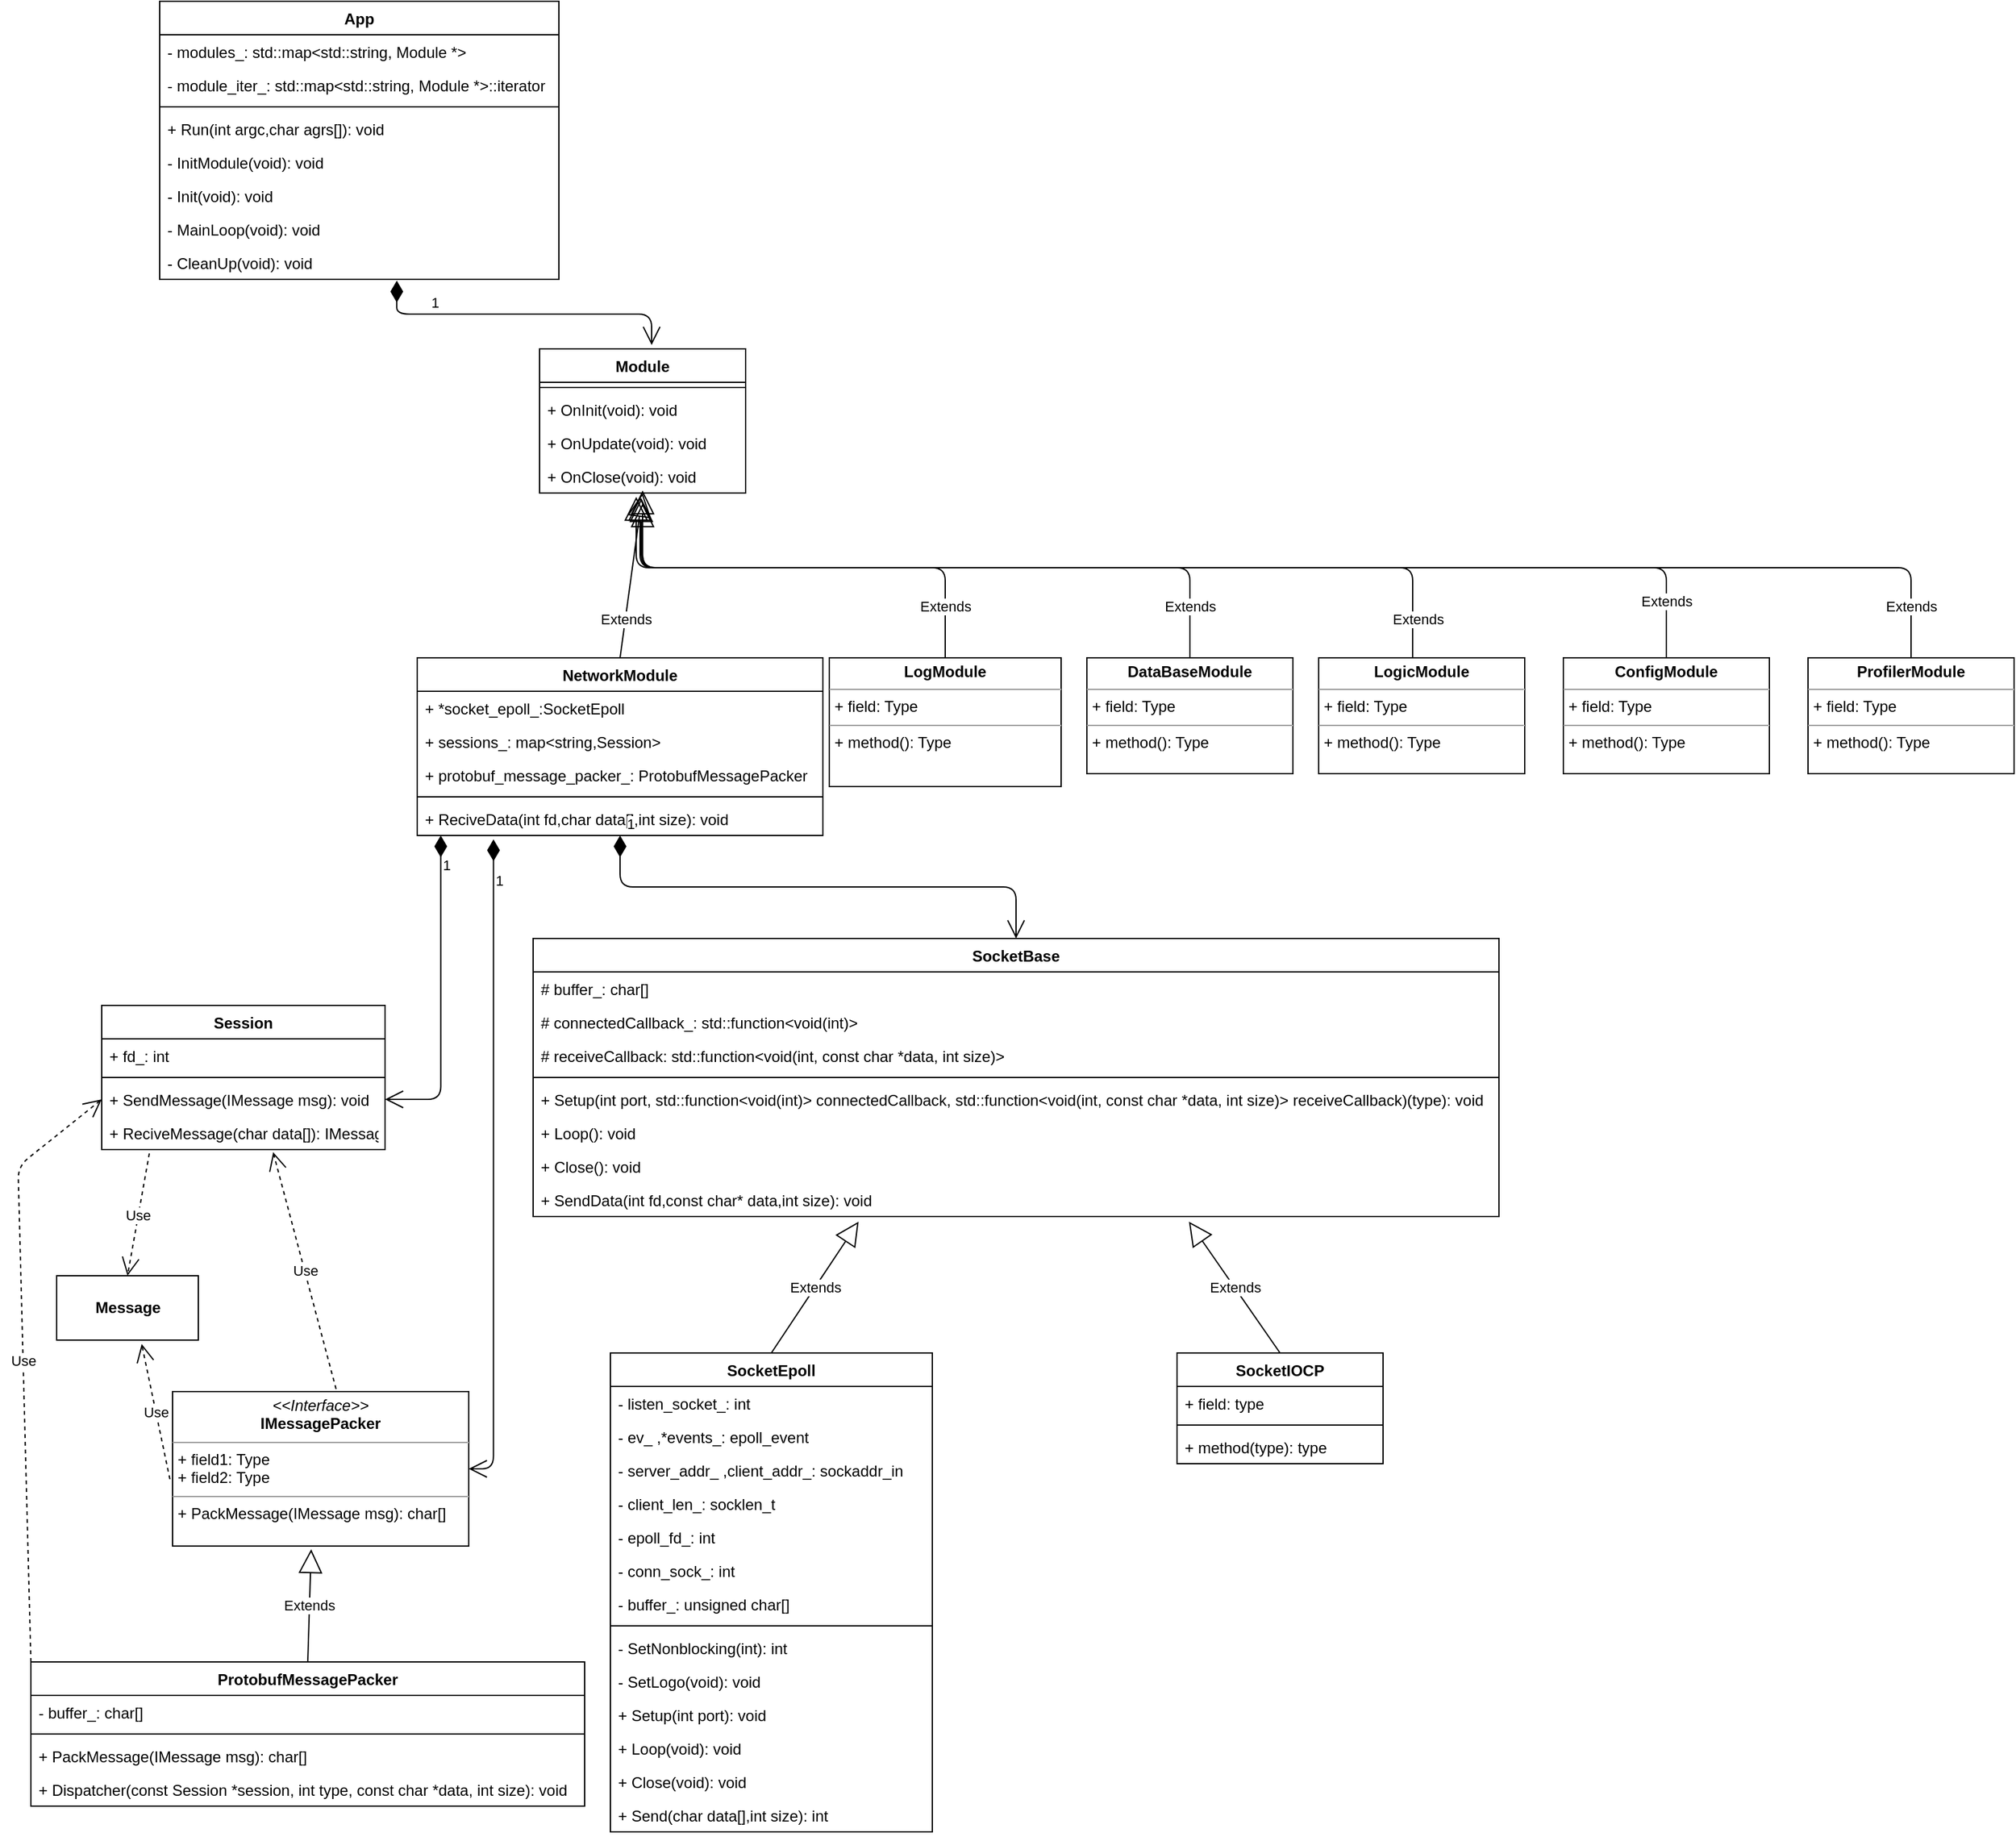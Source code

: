 <mxfile version="12.7.4" type="device" pages="3"><diagram id="f5OcQ_Kw0LlxEb-zgSvm" name="第 1 页"><mxGraphModel dx="1422" dy="750" grid="1" gridSize="10" guides="1" tooltips="1" connect="1" arrows="1" fold="1" page="1" pageScale="1" pageWidth="3300" pageHeight="4681" math="0" shadow="0"><root><mxCell id="0"/><mxCell id="1" parent="0"/><mxCell id="JoqMdwuSO7_JQY4rTQkl-5" value="Module" style="swimlane;fontStyle=1;align=center;verticalAlign=top;childLayout=stackLayout;horizontal=1;startSize=26;horizontalStack=0;resizeParent=1;resizeParentMax=0;resizeLast=0;collapsible=1;marginBottom=0;" parent="1" vertex="1"><mxGeometry x="535" y="290" width="160" height="112" as="geometry"/></mxCell><mxCell id="JoqMdwuSO7_JQY4rTQkl-7" value="" style="line;strokeWidth=1;fillColor=none;align=left;verticalAlign=middle;spacingTop=-1;spacingLeft=3;spacingRight=3;rotatable=0;labelPosition=right;points=[];portConstraint=eastwest;" parent="JoqMdwuSO7_JQY4rTQkl-5" vertex="1"><mxGeometry y="26" width="160" height="8" as="geometry"/></mxCell><mxCell id="JoqMdwuSO7_JQY4rTQkl-8" value="+ OnInit(void): void" style="text;strokeColor=none;fillColor=none;align=left;verticalAlign=top;spacingLeft=4;spacingRight=4;overflow=hidden;rotatable=0;points=[[0,0.5],[1,0.5]];portConstraint=eastwest;" parent="JoqMdwuSO7_JQY4rTQkl-5" vertex="1"><mxGeometry y="34" width="160" height="26" as="geometry"/></mxCell><mxCell id="JoqMdwuSO7_JQY4rTQkl-9" value="+ OnUpdate(void): void" style="text;strokeColor=none;fillColor=none;align=left;verticalAlign=top;spacingLeft=4;spacingRight=4;overflow=hidden;rotatable=0;points=[[0,0.5],[1,0.5]];portConstraint=eastwest;" parent="JoqMdwuSO7_JQY4rTQkl-5" vertex="1"><mxGeometry y="60" width="160" height="26" as="geometry"/></mxCell><mxCell id="JoqMdwuSO7_JQY4rTQkl-10" value="+ OnClose(void): void" style="text;strokeColor=none;fillColor=none;align=left;verticalAlign=top;spacingLeft=4;spacingRight=4;overflow=hidden;rotatable=0;points=[[0,0.5],[1,0.5]];portConstraint=eastwest;" parent="JoqMdwuSO7_JQY4rTQkl-5" vertex="1"><mxGeometry y="86" width="160" height="26" as="geometry"/></mxCell><mxCell id="JoqMdwuSO7_JQY4rTQkl-18" value="NetworkModule" style="swimlane;fontStyle=1;align=center;verticalAlign=top;childLayout=stackLayout;horizontal=1;startSize=26;horizontalStack=0;resizeParent=1;resizeParentMax=0;resizeLast=0;collapsible=1;marginBottom=0;" parent="1" vertex="1"><mxGeometry x="440" y="530" width="315" height="138" as="geometry"><mxRectangle x="320" y="290" width="120" height="26" as="alternateBounds"/></mxGeometry></mxCell><mxCell id="JoqMdwuSO7_JQY4rTQkl-26" value="+ *socket_epoll_:SocketEpoll" style="text;strokeColor=none;fillColor=none;align=left;verticalAlign=top;spacingLeft=4;spacingRight=4;overflow=hidden;rotatable=0;points=[[0,0.5],[1,0.5]];portConstraint=eastwest;" parent="JoqMdwuSO7_JQY4rTQkl-18" vertex="1"><mxGeometry y="26" width="315" height="26" as="geometry"/></mxCell><mxCell id="PnVCmATsg_VEqw70svAo-4" value="+ sessions_: map&lt;string,Session&gt;" style="text;strokeColor=none;fillColor=none;align=left;verticalAlign=top;spacingLeft=4;spacingRight=4;overflow=hidden;rotatable=0;points=[[0,0.5],[1,0.5]];portConstraint=eastwest;" vertex="1" parent="JoqMdwuSO7_JQY4rTQkl-18"><mxGeometry y="52" width="315" height="26" as="geometry"/></mxCell><mxCell id="JoqMdwuSO7_JQY4rTQkl-19" value="+ protobuf_message_packer_: ProtobufMessagePacker" style="text;strokeColor=none;fillColor=none;align=left;verticalAlign=top;spacingLeft=4;spacingRight=4;overflow=hidden;rotatable=0;points=[[0,0.5],[1,0.5]];portConstraint=eastwest;" parent="JoqMdwuSO7_JQY4rTQkl-18" vertex="1"><mxGeometry y="78" width="315" height="26" as="geometry"/></mxCell><mxCell id="JoqMdwuSO7_JQY4rTQkl-20" value="" style="line;strokeWidth=1;fillColor=none;align=left;verticalAlign=middle;spacingTop=-1;spacingLeft=3;spacingRight=3;rotatable=0;labelPosition=right;points=[];portConstraint=eastwest;" parent="JoqMdwuSO7_JQY4rTQkl-18" vertex="1"><mxGeometry y="104" width="315" height="8" as="geometry"/></mxCell><mxCell id="JoqMdwuSO7_JQY4rTQkl-21" value="+ ReciveData(int fd,char data[],int size): void" style="text;strokeColor=none;fillColor=none;align=left;verticalAlign=top;spacingLeft=4;spacingRight=4;overflow=hidden;rotatable=0;points=[[0,0.5],[1,0.5]];portConstraint=eastwest;" parent="JoqMdwuSO7_JQY4rTQkl-18" vertex="1"><mxGeometry y="112" width="315" height="26" as="geometry"/></mxCell><mxCell id="JoqMdwuSO7_JQY4rTQkl-25" value="Extends" style="endArrow=block;endSize=16;endFill=0;html=1;entryX=0.5;entryY=1;entryDx=0;entryDy=0;exitX=0.5;exitY=0;exitDx=0;exitDy=0;" parent="1" source="JoqMdwuSO7_JQY4rTQkl-18" target="JoqMdwuSO7_JQY4rTQkl-5" edge="1"><mxGeometry x="-0.531" width="160" relative="1" as="geometry"><mxPoint x="410" y="470" as="sourcePoint"/><mxPoint x="570" y="470" as="targetPoint"/><mxPoint as="offset"/></mxGeometry></mxCell><mxCell id="JoqMdwuSO7_JQY4rTQkl-27" value="&lt;b&gt;Message&lt;/b&gt;" style="html=1;" parent="1" vertex="1"><mxGeometry x="160" y="1010" width="110" height="50" as="geometry"/></mxCell><mxCell id="JoqMdwuSO7_JQY4rTQkl-29" value="Session" style="swimlane;fontStyle=1;align=center;verticalAlign=top;childLayout=stackLayout;horizontal=1;startSize=26;horizontalStack=0;resizeParent=1;resizeParentMax=0;resizeLast=0;collapsible=1;marginBottom=0;" parent="1" vertex="1"><mxGeometry x="195" y="800" width="220" height="112" as="geometry"/></mxCell><mxCell id="JoqMdwuSO7_JQY4rTQkl-52" value="+ fd_: int" style="text;strokeColor=none;fillColor=none;align=left;verticalAlign=top;spacingLeft=4;spacingRight=4;overflow=hidden;rotatable=0;points=[[0,0.5],[1,0.5]];portConstraint=eastwest;" parent="JoqMdwuSO7_JQY4rTQkl-29" vertex="1"><mxGeometry y="26" width="220" height="26" as="geometry"/></mxCell><mxCell id="JoqMdwuSO7_JQY4rTQkl-31" value="" style="line;strokeWidth=1;fillColor=none;align=left;verticalAlign=middle;spacingTop=-1;spacingLeft=3;spacingRight=3;rotatable=0;labelPosition=right;points=[];portConstraint=eastwest;" parent="JoqMdwuSO7_JQY4rTQkl-29" vertex="1"><mxGeometry y="52" width="220" height="8" as="geometry"/></mxCell><mxCell id="JoqMdwuSO7_JQY4rTQkl-46" value="+ SendMessage(IMessage msg): void" style="text;strokeColor=none;fillColor=none;align=left;verticalAlign=top;spacingLeft=4;spacingRight=4;overflow=hidden;rotatable=0;points=[[0,0.5],[1,0.5]];portConstraint=eastwest;" parent="JoqMdwuSO7_JQY4rTQkl-29" vertex="1"><mxGeometry y="60" width="220" height="26" as="geometry"/></mxCell><mxCell id="JoqMdwuSO7_JQY4rTQkl-47" value="+ ReciveMessage(char data[]): IMessage" style="text;strokeColor=none;fillColor=none;align=left;verticalAlign=top;spacingLeft=4;spacingRight=4;overflow=hidden;rotatable=0;points=[[0,0.5],[1,0.5]];portConstraint=eastwest;" parent="JoqMdwuSO7_JQY4rTQkl-29" vertex="1"><mxGeometry y="86" width="220" height="26" as="geometry"/></mxCell><mxCell id="JoqMdwuSO7_JQY4rTQkl-36" value="App" style="swimlane;fontStyle=1;align=center;verticalAlign=top;childLayout=stackLayout;horizontal=1;startSize=26;horizontalStack=0;resizeParent=1;resizeParentMax=0;resizeLast=0;collapsible=1;marginBottom=0;" parent="1" vertex="1"><mxGeometry x="240" y="20" width="310" height="216" as="geometry"/></mxCell><mxCell id="JoqMdwuSO7_JQY4rTQkl-37" value="- modules_: std::map&lt;std::string, Module *&gt;" style="text;strokeColor=none;fillColor=none;align=left;verticalAlign=top;spacingLeft=4;spacingRight=4;overflow=hidden;rotatable=0;points=[[0,0.5],[1,0.5]];portConstraint=eastwest;" parent="JoqMdwuSO7_JQY4rTQkl-36" vertex="1"><mxGeometry y="26" width="310" height="26" as="geometry"/></mxCell><mxCell id="JoqMdwuSO7_JQY4rTQkl-40" value="- module_iter_: std::map&lt;std::string, Module *&gt;::iterator" style="text;strokeColor=none;fillColor=none;align=left;verticalAlign=top;spacingLeft=4;spacingRight=4;overflow=hidden;rotatable=0;points=[[0,0.5],[1,0.5]];portConstraint=eastwest;" parent="JoqMdwuSO7_JQY4rTQkl-36" vertex="1"><mxGeometry y="52" width="310" height="26" as="geometry"/></mxCell><mxCell id="JoqMdwuSO7_JQY4rTQkl-38" value="" style="line;strokeWidth=1;fillColor=none;align=left;verticalAlign=middle;spacingTop=-1;spacingLeft=3;spacingRight=3;rotatable=0;labelPosition=right;points=[];portConstraint=eastwest;" parent="JoqMdwuSO7_JQY4rTQkl-36" vertex="1"><mxGeometry y="78" width="310" height="8" as="geometry"/></mxCell><mxCell id="JoqMdwuSO7_JQY4rTQkl-39" value="+ Run(int argc,char agrs[]): void" style="text;strokeColor=none;fillColor=none;align=left;verticalAlign=top;spacingLeft=4;spacingRight=4;overflow=hidden;rotatable=0;points=[[0,0.5],[1,0.5]];portConstraint=eastwest;" parent="JoqMdwuSO7_JQY4rTQkl-36" vertex="1"><mxGeometry y="86" width="310" height="26" as="geometry"/></mxCell><mxCell id="JoqMdwuSO7_JQY4rTQkl-41" value="- InitModule(void): void" style="text;strokeColor=none;fillColor=none;align=left;verticalAlign=top;spacingLeft=4;spacingRight=4;overflow=hidden;rotatable=0;points=[[0,0.5],[1,0.5]];portConstraint=eastwest;" parent="JoqMdwuSO7_JQY4rTQkl-36" vertex="1"><mxGeometry y="112" width="310" height="26" as="geometry"/></mxCell><mxCell id="JoqMdwuSO7_JQY4rTQkl-42" value="- Init(void): void" style="text;strokeColor=none;fillColor=none;align=left;verticalAlign=top;spacingLeft=4;spacingRight=4;overflow=hidden;rotatable=0;points=[[0,0.5],[1,0.5]];portConstraint=eastwest;" parent="JoqMdwuSO7_JQY4rTQkl-36" vertex="1"><mxGeometry y="138" width="310" height="26" as="geometry"/></mxCell><mxCell id="JoqMdwuSO7_JQY4rTQkl-43" value="- MainLoop(void): void" style="text;strokeColor=none;fillColor=none;align=left;verticalAlign=top;spacingLeft=4;spacingRight=4;overflow=hidden;rotatable=0;points=[[0,0.5],[1,0.5]];portConstraint=eastwest;" parent="JoqMdwuSO7_JQY4rTQkl-36" vertex="1"><mxGeometry y="164" width="310" height="26" as="geometry"/></mxCell><mxCell id="JoqMdwuSO7_JQY4rTQkl-44" value="- CleanUp(void): void" style="text;strokeColor=none;fillColor=none;align=left;verticalAlign=top;spacingLeft=4;spacingRight=4;overflow=hidden;rotatable=0;points=[[0,0.5],[1,0.5]];portConstraint=eastwest;" parent="JoqMdwuSO7_JQY4rTQkl-36" vertex="1"><mxGeometry y="190" width="310" height="26" as="geometry"/></mxCell><mxCell id="JoqMdwuSO7_JQY4rTQkl-51" value="1" style="endArrow=open;html=1;endSize=12;startArrow=diamondThin;startSize=14;startFill=1;edgeStyle=orthogonalEdgeStyle;align=left;verticalAlign=bottom;exitX=0.058;exitY=1;exitDx=0;exitDy=0;entryX=1;entryY=0.5;entryDx=0;entryDy=0;exitPerimeter=0;" parent="1" source="JoqMdwuSO7_JQY4rTQkl-21" edge="1"><mxGeometry x="-0.74" relative="1" as="geometry"><mxPoint x="510" y="583" as="sourcePoint"/><mxPoint x="415" y="873" as="targetPoint"/><mxPoint as="offset"/><Array as="points"><mxPoint x="458" y="873"/></Array></mxGeometry></mxCell><mxCell id="JoqMdwuSO7_JQY4rTQkl-63" value="SocketEpoll" style="swimlane;fontStyle=1;align=center;verticalAlign=top;childLayout=stackLayout;horizontal=1;startSize=26;horizontalStack=0;resizeParent=1;resizeParentMax=0;resizeLast=0;collapsible=1;marginBottom=0;" parent="1" vertex="1"><mxGeometry x="590" y="1070" width="250" height="372" as="geometry"/></mxCell><mxCell id="JoqMdwuSO7_JQY4rTQkl-64" value="- listen_socket_: int" style="text;strokeColor=none;fillColor=none;align=left;verticalAlign=top;spacingLeft=4;spacingRight=4;overflow=hidden;rotatable=0;points=[[0,0.5],[1,0.5]];portConstraint=eastwest;" parent="JoqMdwuSO7_JQY4rTQkl-63" vertex="1"><mxGeometry y="26" width="250" height="26" as="geometry"/></mxCell><mxCell id="JoqMdwuSO7_JQY4rTQkl-74" value="- ev_ ,*events_: epoll_event" style="text;strokeColor=none;fillColor=none;align=left;verticalAlign=top;spacingLeft=4;spacingRight=4;overflow=hidden;rotatable=0;points=[[0,0.5],[1,0.5]];portConstraint=eastwest;" parent="JoqMdwuSO7_JQY4rTQkl-63" vertex="1"><mxGeometry y="52" width="250" height="26" as="geometry"/></mxCell><mxCell id="JoqMdwuSO7_JQY4rTQkl-75" value="- server_addr_ ,client_addr_: sockaddr_in" style="text;strokeColor=none;fillColor=none;align=left;verticalAlign=top;spacingLeft=4;spacingRight=4;overflow=hidden;rotatable=0;points=[[0,0.5],[1,0.5]];portConstraint=eastwest;" parent="JoqMdwuSO7_JQY4rTQkl-63" vertex="1"><mxGeometry y="78" width="250" height="26" as="geometry"/></mxCell><mxCell id="JoqMdwuSO7_JQY4rTQkl-77" value="- client_len_: socklen_t" style="text;strokeColor=none;fillColor=none;align=left;verticalAlign=top;spacingLeft=4;spacingRight=4;overflow=hidden;rotatable=0;points=[[0,0.5],[1,0.5]];portConstraint=eastwest;" parent="JoqMdwuSO7_JQY4rTQkl-63" vertex="1"><mxGeometry y="104" width="250" height="26" as="geometry"/></mxCell><mxCell id="JoqMdwuSO7_JQY4rTQkl-78" value="- epoll_fd_: int" style="text;strokeColor=none;fillColor=none;align=left;verticalAlign=top;spacingLeft=4;spacingRight=4;overflow=hidden;rotatable=0;points=[[0,0.5],[1,0.5]];portConstraint=eastwest;" parent="JoqMdwuSO7_JQY4rTQkl-63" vertex="1"><mxGeometry y="130" width="250" height="26" as="geometry"/></mxCell><mxCell id="JoqMdwuSO7_JQY4rTQkl-79" value="- conn_sock_: int" style="text;strokeColor=none;fillColor=none;align=left;verticalAlign=top;spacingLeft=4;spacingRight=4;overflow=hidden;rotatable=0;points=[[0,0.5],[1,0.5]];portConstraint=eastwest;" parent="JoqMdwuSO7_JQY4rTQkl-63" vertex="1"><mxGeometry y="156" width="250" height="26" as="geometry"/></mxCell><mxCell id="JoqMdwuSO7_JQY4rTQkl-80" value="- buffer_: unsigned char[]" style="text;strokeColor=none;fillColor=none;align=left;verticalAlign=top;spacingLeft=4;spacingRight=4;overflow=hidden;rotatable=0;points=[[0,0.5],[1,0.5]];portConstraint=eastwest;" parent="JoqMdwuSO7_JQY4rTQkl-63" vertex="1"><mxGeometry y="182" width="250" height="26" as="geometry"/></mxCell><mxCell id="JoqMdwuSO7_JQY4rTQkl-65" value="" style="line;strokeWidth=1;fillColor=none;align=left;verticalAlign=middle;spacingTop=-1;spacingLeft=3;spacingRight=3;rotatable=0;labelPosition=right;points=[];portConstraint=eastwest;" parent="JoqMdwuSO7_JQY4rTQkl-63" vertex="1"><mxGeometry y="208" width="250" height="8" as="geometry"/></mxCell><mxCell id="JoqMdwuSO7_JQY4rTQkl-83" value="- SetNonblocking(int): int" style="text;strokeColor=none;fillColor=none;align=left;verticalAlign=top;spacingLeft=4;spacingRight=4;overflow=hidden;rotatable=0;points=[[0,0.5],[1,0.5]];portConstraint=eastwest;" parent="JoqMdwuSO7_JQY4rTQkl-63" vertex="1"><mxGeometry y="216" width="250" height="26" as="geometry"/></mxCell><mxCell id="JoqMdwuSO7_JQY4rTQkl-84" value="- SetLogo(void): void" style="text;strokeColor=none;fillColor=none;align=left;verticalAlign=top;spacingLeft=4;spacingRight=4;overflow=hidden;rotatable=0;points=[[0,0.5],[1,0.5]];portConstraint=eastwest;" parent="JoqMdwuSO7_JQY4rTQkl-63" vertex="1"><mxGeometry y="242" width="250" height="26" as="geometry"/></mxCell><mxCell id="JoqMdwuSO7_JQY4rTQkl-66" value="+ Setup(int port): void" style="text;strokeColor=none;fillColor=none;align=left;verticalAlign=top;spacingLeft=4;spacingRight=4;overflow=hidden;rotatable=0;points=[[0,0.5],[1,0.5]];portConstraint=eastwest;" parent="JoqMdwuSO7_JQY4rTQkl-63" vertex="1"><mxGeometry y="268" width="250" height="26" as="geometry"/></mxCell><mxCell id="JoqMdwuSO7_JQY4rTQkl-81" value="+ Loop(void): void" style="text;strokeColor=none;fillColor=none;align=left;verticalAlign=top;spacingLeft=4;spacingRight=4;overflow=hidden;rotatable=0;points=[[0,0.5],[1,0.5]];portConstraint=eastwest;" parent="JoqMdwuSO7_JQY4rTQkl-63" vertex="1"><mxGeometry y="294" width="250" height="26" as="geometry"/></mxCell><mxCell id="JoqMdwuSO7_JQY4rTQkl-82" value="+ Close(void): void" style="text;strokeColor=none;fillColor=none;align=left;verticalAlign=top;spacingLeft=4;spacingRight=4;overflow=hidden;rotatable=0;points=[[0,0.5],[1,0.5]];portConstraint=eastwest;" parent="JoqMdwuSO7_JQY4rTQkl-63" vertex="1"><mxGeometry y="320" width="250" height="26" as="geometry"/></mxCell><mxCell id="JoqMdwuSO7_JQY4rTQkl-86" value="+ Send(char data[],int size): int" style="text;strokeColor=none;fillColor=none;align=left;verticalAlign=top;spacingLeft=4;spacingRight=4;overflow=hidden;rotatable=0;points=[[0,0.5],[1,0.5]];portConstraint=eastwest;" parent="JoqMdwuSO7_JQY4rTQkl-63" vertex="1"><mxGeometry y="346" width="250" height="26" as="geometry"/></mxCell><mxCell id="JoqMdwuSO7_JQY4rTQkl-68" value="1" style="endArrow=open;html=1;endSize=12;startArrow=diamondThin;startSize=14;startFill=1;edgeStyle=orthogonalEdgeStyle;align=left;verticalAlign=bottom;exitX=0.5;exitY=1;exitDx=0;exitDy=0;" parent="1" source="JoqMdwuSO7_JQY4rTQkl-18" target="LRkwsKB6_uA96NoXyIlt-5" edge="1"><mxGeometry x="-1" y="3" relative="1" as="geometry"><mxPoint x="770" y="590" as="sourcePoint"/><mxPoint x="735" y="750" as="targetPoint"/></mxGeometry></mxCell><mxCell id="JoqMdwuSO7_JQY4rTQkl-69" value="SocketIOCP" style="swimlane;fontStyle=1;align=center;verticalAlign=top;childLayout=stackLayout;horizontal=1;startSize=26;horizontalStack=0;resizeParent=1;resizeParentMax=0;resizeLast=0;collapsible=1;marginBottom=0;" parent="1" vertex="1"><mxGeometry x="1030" y="1070" width="160" height="86" as="geometry"/></mxCell><mxCell id="JoqMdwuSO7_JQY4rTQkl-70" value="+ field: type" style="text;strokeColor=none;fillColor=none;align=left;verticalAlign=top;spacingLeft=4;spacingRight=4;overflow=hidden;rotatable=0;points=[[0,0.5],[1,0.5]];portConstraint=eastwest;" parent="JoqMdwuSO7_JQY4rTQkl-69" vertex="1"><mxGeometry y="26" width="160" height="26" as="geometry"/></mxCell><mxCell id="JoqMdwuSO7_JQY4rTQkl-71" value="" style="line;strokeWidth=1;fillColor=none;align=left;verticalAlign=middle;spacingTop=-1;spacingLeft=3;spacingRight=3;rotatable=0;labelPosition=right;points=[];portConstraint=eastwest;" parent="JoqMdwuSO7_JQY4rTQkl-69" vertex="1"><mxGeometry y="52" width="160" height="8" as="geometry"/></mxCell><mxCell id="JoqMdwuSO7_JQY4rTQkl-72" value="+ method(type): type" style="text;strokeColor=none;fillColor=none;align=left;verticalAlign=top;spacingLeft=4;spacingRight=4;overflow=hidden;rotatable=0;points=[[0,0.5],[1,0.5]];portConstraint=eastwest;" parent="JoqMdwuSO7_JQY4rTQkl-69" vertex="1"><mxGeometry y="60" width="160" height="26" as="geometry"/></mxCell><mxCell id="JoqMdwuSO7_JQY4rTQkl-85" value="1" style="endArrow=open;html=1;endSize=12;startArrow=diamondThin;startSize=14;startFill=1;edgeStyle=orthogonalEdgeStyle;align=left;verticalAlign=bottom;entryX=0.544;entryY=-0.027;entryDx=0;entryDy=0;entryPerimeter=0;exitX=0.594;exitY=1.038;exitDx=0;exitDy=0;exitPerimeter=0;" parent="1" source="JoqMdwuSO7_JQY4rTQkl-44" target="JoqMdwuSO7_JQY4rTQkl-5" edge="1"><mxGeometry x="-0.636" y="6" relative="1" as="geometry"><mxPoint x="490" y="260" as="sourcePoint"/><mxPoint x="650" y="260" as="targetPoint"/><mxPoint x="6" y="6" as="offset"/></mxGeometry></mxCell><mxCell id="JoqMdwuSO7_JQY4rTQkl-88" value="Use" style="endArrow=open;endSize=12;dashed=1;html=1;entryX=0.5;entryY=0;entryDx=0;entryDy=0;exitX=0.168;exitY=1.115;exitDx=0;exitDy=0;exitPerimeter=0;" parent="1" source="JoqMdwuSO7_JQY4rTQkl-47" target="JoqMdwuSO7_JQY4rTQkl-27" edge="1"><mxGeometry width="160" relative="1" as="geometry"><mxPoint x="220" y="740" as="sourcePoint"/><mxPoint x="60" y="740" as="targetPoint"/></mxGeometry></mxCell><mxCell id="JoqMdwuSO7_JQY4rTQkl-90" value="ProtobufMessagePacker&#xA;" style="swimlane;fontStyle=1;align=center;verticalAlign=top;childLayout=stackLayout;horizontal=1;startSize=26;horizontalStack=0;resizeParent=1;resizeParentMax=0;resizeLast=0;collapsible=1;marginBottom=0;" parent="1" vertex="1"><mxGeometry x="140" y="1310" width="430" height="112" as="geometry"/></mxCell><mxCell id="JoqMdwuSO7_JQY4rTQkl-91" value="- buffer_: char[]" style="text;strokeColor=none;fillColor=none;align=left;verticalAlign=top;spacingLeft=4;spacingRight=4;overflow=hidden;rotatable=0;points=[[0,0.5],[1,0.5]];portConstraint=eastwest;" parent="JoqMdwuSO7_JQY4rTQkl-90" vertex="1"><mxGeometry y="26" width="430" height="26" as="geometry"/></mxCell><mxCell id="JoqMdwuSO7_JQY4rTQkl-92" value="" style="line;strokeWidth=1;fillColor=none;align=left;verticalAlign=middle;spacingTop=-1;spacingLeft=3;spacingRight=3;rotatable=0;labelPosition=right;points=[];portConstraint=eastwest;" parent="JoqMdwuSO7_JQY4rTQkl-90" vertex="1"><mxGeometry y="52" width="430" height="8" as="geometry"/></mxCell><mxCell id="JoqMdwuSO7_JQY4rTQkl-93" value="+ PackMessage(IMessage msg): char[]" style="text;strokeColor=none;fillColor=none;align=left;verticalAlign=top;spacingLeft=4;spacingRight=4;overflow=hidden;rotatable=0;points=[[0,0.5],[1,0.5]];portConstraint=eastwest;" parent="JoqMdwuSO7_JQY4rTQkl-90" vertex="1"><mxGeometry y="60" width="430" height="26" as="geometry"/></mxCell><mxCell id="PnVCmATsg_VEqw70svAo-1" value="+ Dispatcher(const Session *session, int type, const char *data, int size): void&#xA;" style="text;strokeColor=none;fillColor=none;align=left;verticalAlign=top;spacingLeft=4;spacingRight=4;overflow=hidden;rotatable=0;points=[[0,0.5],[1,0.5]];portConstraint=eastwest;" vertex="1" parent="JoqMdwuSO7_JQY4rTQkl-90"><mxGeometry y="86" width="430" height="26" as="geometry"/></mxCell><mxCell id="JoqMdwuSO7_JQY4rTQkl-94" value="Extends" style="endArrow=block;endSize=16;endFill=0;html=1;exitX=0.5;exitY=0;exitDx=0;exitDy=0;entryX=0.468;entryY=1.021;entryDx=0;entryDy=0;entryPerimeter=0;" parent="1" source="JoqMdwuSO7_JQY4rTQkl-90" target="JoqMdwuSO7_JQY4rTQkl-95" edge="1"><mxGeometry width="160" relative="1" as="geometry"><mxPoint x="160" y="900" as="sourcePoint"/><mxPoint x="320" y="940" as="targetPoint"/></mxGeometry></mxCell><mxCell id="JoqMdwuSO7_JQY4rTQkl-95" value="&lt;p style=&quot;margin: 0px ; margin-top: 4px ; text-align: center&quot;&gt;&lt;i&gt;&amp;lt;&amp;lt;Interface&amp;gt;&amp;gt;&lt;/i&gt;&lt;br&gt;&lt;b&gt;IMessagePacker&lt;/b&gt;&lt;/p&gt;&lt;hr size=&quot;1&quot;&gt;&lt;p style=&quot;margin: 0px ; margin-left: 4px&quot;&gt;+ field1: Type&lt;br&gt;+ field2: Type&lt;/p&gt;&lt;hr size=&quot;1&quot;&gt;&lt;p style=&quot;margin: 0px ; margin-left: 4px&quot;&gt;+ PackMessage(IMessage msg): char[]&lt;br&gt;&lt;/p&gt;" style="verticalAlign=top;align=left;overflow=fill;fontSize=12;fontFamily=Helvetica;html=1;" parent="1" vertex="1"><mxGeometry x="250" y="1100" width="230" height="120" as="geometry"/></mxCell><mxCell id="JoqMdwuSO7_JQY4rTQkl-99" value="Use" style="endArrow=open;endSize=12;dashed=1;html=1;entryX=0.6;entryY=1.06;entryDx=0;entryDy=0;entryPerimeter=0;exitX=-0.009;exitY=0.567;exitDx=0;exitDy=0;exitPerimeter=0;" parent="1" source="JoqMdwuSO7_JQY4rTQkl-95" target="JoqMdwuSO7_JQY4rTQkl-27" edge="1"><mxGeometry width="160" relative="1" as="geometry"><mxPoint x="190" y="1180" as="sourcePoint"/><mxPoint x="30" y="1180" as="targetPoint"/></mxGeometry></mxCell><mxCell id="JoqMdwuSO7_JQY4rTQkl-101" value="Extends" style="endArrow=block;endSize=16;endFill=0;html=1;exitX=0.5;exitY=0;exitDx=0;exitDy=0;entryX=0.337;entryY=1.154;entryDx=0;entryDy=0;entryPerimeter=0;" parent="1" source="JoqMdwuSO7_JQY4rTQkl-63" target="LRkwsKB6_uA96NoXyIlt-13" edge="1"><mxGeometry width="160" relative="1" as="geometry"><mxPoint x="850" y="840" as="sourcePoint"/><mxPoint x="670" y="960" as="targetPoint"/></mxGeometry></mxCell><mxCell id="JoqMdwuSO7_JQY4rTQkl-103" value="Extends" style="endArrow=block;endSize=16;endFill=0;html=1;exitX=0.5;exitY=0;exitDx=0;exitDy=0;entryX=0.679;entryY=1.154;entryDx=0;entryDy=0;entryPerimeter=0;" parent="1" source="JoqMdwuSO7_JQY4rTQkl-69" target="LRkwsKB6_uA96NoXyIlt-13" edge="1"><mxGeometry width="160" relative="1" as="geometry"><mxPoint x="850" y="870" as="sourcePoint"/><mxPoint x="880" y="1050" as="targetPoint"/></mxGeometry></mxCell><mxCell id="WSTVF1BORYEbQ1S-z6vQ-1" value="&lt;p style=&quot;margin: 0px ; margin-top: 4px ; text-align: center&quot;&gt;&lt;b&gt;LogModule&lt;/b&gt;&lt;br&gt;&lt;/p&gt;&lt;hr size=&quot;1&quot;&gt;&lt;p style=&quot;margin: 0px ; margin-left: 4px&quot;&gt;+ field: Type&lt;/p&gt;&lt;hr size=&quot;1&quot;&gt;&lt;p style=&quot;margin: 0px ; margin-left: 4px&quot;&gt;+ method(): Type&lt;/p&gt;" style="verticalAlign=top;align=left;overflow=fill;fontSize=12;fontFamily=Helvetica;html=1;" parent="1" vertex="1"><mxGeometry x="760" y="530" width="180" height="100" as="geometry"/></mxCell><mxCell id="WSTVF1BORYEbQ1S-z6vQ-4" value="Extends" style="endArrow=block;endSize=16;endFill=0;html=1;exitX=0.5;exitY=0;exitDx=0;exitDy=0;entryX=0.494;entryY=1.154;entryDx=0;entryDy=0;entryPerimeter=0;" parent="1" source="WSTVF1BORYEbQ1S-z6vQ-1" target="JoqMdwuSO7_JQY4rTQkl-10" edge="1"><mxGeometry x="-0.778" width="160" relative="1" as="geometry"><mxPoint x="840" y="470" as="sourcePoint"/><mxPoint x="620" y="410" as="targetPoint"/><Array as="points"><mxPoint x="850" y="460"/><mxPoint x="614" y="460"/></Array><mxPoint as="offset"/></mxGeometry></mxCell><mxCell id="WSTVF1BORYEbQ1S-z6vQ-5" value="&lt;p style=&quot;margin: 0px ; margin-top: 4px ; text-align: center&quot;&gt;&lt;b&gt;DataBaseModule&lt;/b&gt;&lt;/p&gt;&lt;hr size=&quot;1&quot;&gt;&lt;p style=&quot;margin: 0px ; margin-left: 4px&quot;&gt;+ field: Type&lt;/p&gt;&lt;hr size=&quot;1&quot;&gt;&lt;p style=&quot;margin: 0px ; margin-left: 4px&quot;&gt;+ method(): Type&lt;/p&gt;" style="verticalAlign=top;align=left;overflow=fill;fontSize=12;fontFamily=Helvetica;html=1;" parent="1" vertex="1"><mxGeometry x="960" y="530" width="160" height="90" as="geometry"/></mxCell><mxCell id="WSTVF1BORYEbQ1S-z6vQ-6" value="Extends" style="endArrow=block;endSize=16;endFill=0;html=1;exitX=0.5;exitY=0;exitDx=0;exitDy=0;" parent="1" source="WSTVF1BORYEbQ1S-z6vQ-5" edge="1"><mxGeometry x="-0.853" width="160" relative="1" as="geometry"><mxPoint x="970" y="450" as="sourcePoint"/><mxPoint x="615" y="410" as="targetPoint"/><Array as="points"><mxPoint x="1040" y="460"/><mxPoint x="615" y="460"/></Array><mxPoint as="offset"/></mxGeometry></mxCell><mxCell id="WSTVF1BORYEbQ1S-z6vQ-7" value="&lt;p style=&quot;margin: 0px ; margin-top: 4px ; text-align: center&quot;&gt;&lt;b&gt;LogicModule&lt;/b&gt;&lt;/p&gt;&lt;hr size=&quot;1&quot;&gt;&lt;p style=&quot;margin: 0px ; margin-left: 4px&quot;&gt;+ field: Type&lt;/p&gt;&lt;hr size=&quot;1&quot;&gt;&lt;p style=&quot;margin: 0px ; margin-left: 4px&quot;&gt;+ method(): Type&lt;/p&gt;" style="verticalAlign=top;align=left;overflow=fill;fontSize=12;fontFamily=Helvetica;html=1;" parent="1" vertex="1"><mxGeometry x="1140" y="530" width="160" height="90" as="geometry"/></mxCell><mxCell id="WSTVF1BORYEbQ1S-z6vQ-9" value="Extends" style="endArrow=block;endSize=16;endFill=0;html=1;exitX=0.456;exitY=0;exitDx=0;exitDy=0;exitPerimeter=0;entryX=0.469;entryY=1.115;entryDx=0;entryDy=0;entryPerimeter=0;" parent="1" source="WSTVF1BORYEbQ1S-z6vQ-7" target="JoqMdwuSO7_JQY4rTQkl-10" edge="1"><mxGeometry x="-0.917" y="-4" width="160" relative="1" as="geometry"><mxPoint x="1090" y="430" as="sourcePoint"/><mxPoint x="710" y="363" as="targetPoint"/><Array as="points"><mxPoint x="1213" y="460"/><mxPoint x="610" y="460"/></Array><mxPoint as="offset"/></mxGeometry></mxCell><mxCell id="WSTVF1BORYEbQ1S-z6vQ-10" value="&lt;p style=&quot;margin: 0px ; margin-top: 4px ; text-align: center&quot;&gt;&lt;b&gt;ConfigModule&lt;/b&gt;&lt;/p&gt;&lt;hr size=&quot;1&quot;&gt;&lt;p style=&quot;margin: 0px ; margin-left: 4px&quot;&gt;+ field: Type&lt;/p&gt;&lt;hr size=&quot;1&quot;&gt;&lt;p style=&quot;margin: 0px ; margin-left: 4px&quot;&gt;+ method(): Type&lt;/p&gt;" style="verticalAlign=top;align=left;overflow=fill;fontSize=12;fontFamily=Helvetica;html=1;" parent="1" vertex="1"><mxGeometry x="1330" y="530" width="160" height="90" as="geometry"/></mxCell><mxCell id="WSTVF1BORYEbQ1S-z6vQ-11" value="Extends" style="endArrow=block;endSize=16;endFill=0;html=1;exitX=0.5;exitY=0;exitDx=0;exitDy=0;entryX=0.488;entryY=1.115;entryDx=0;entryDy=0;entryPerimeter=0;" parent="1" source="WSTVF1BORYEbQ1S-z6vQ-10" target="JoqMdwuSO7_JQY4rTQkl-10" edge="1"><mxGeometry x="-0.903" width="160" relative="1" as="geometry"><mxPoint x="1300" y="760" as="sourcePoint"/><mxPoint x="1460" y="760" as="targetPoint"/><Array as="points"><mxPoint x="1410" y="460"/><mxPoint x="613" y="460"/></Array><mxPoint as="offset"/></mxGeometry></mxCell><mxCell id="WSTVF1BORYEbQ1S-z6vQ-12" value="&lt;p style=&quot;margin: 0px ; margin-top: 4px ; text-align: center&quot;&gt;&lt;b&gt;ProfilerModule&lt;/b&gt;&lt;/p&gt;&lt;hr size=&quot;1&quot;&gt;&lt;p style=&quot;margin: 0px ; margin-left: 4px&quot;&gt;+ field: Type&lt;/p&gt;&lt;hr size=&quot;1&quot;&gt;&lt;p style=&quot;margin: 0px ; margin-left: 4px&quot;&gt;+ method(): Type&lt;/p&gt;" style="verticalAlign=top;align=left;overflow=fill;fontSize=12;fontFamily=Helvetica;html=1;" parent="1" vertex="1"><mxGeometry x="1520" y="530" width="160" height="90" as="geometry"/></mxCell><mxCell id="WSTVF1BORYEbQ1S-z6vQ-13" value="Extends" style="endArrow=block;endSize=16;endFill=0;html=1;exitX=0.5;exitY=0;exitDx=0;exitDy=0;" parent="1" source="WSTVF1BORYEbQ1S-z6vQ-12" edge="1"><mxGeometry x="-0.928" width="160" relative="1" as="geometry"><mxPoint x="1580" y="470" as="sourcePoint"/><mxPoint x="615" y="400" as="targetPoint"/><Array as="points"><mxPoint x="1600" y="460"/><mxPoint x="615" y="460"/></Array><mxPoint as="offset"/></mxGeometry></mxCell><mxCell id="LRkwsKB6_uA96NoXyIlt-5" value="SocketBase" style="swimlane;fontStyle=1;align=center;verticalAlign=top;childLayout=stackLayout;horizontal=1;startSize=26;horizontalStack=0;resizeParent=1;resizeParentMax=0;resizeLast=0;collapsible=1;marginBottom=0;" parent="1" vertex="1"><mxGeometry x="530" y="748" width="750" height="216" as="geometry"/></mxCell><mxCell id="LRkwsKB6_uA96NoXyIlt-6" value="# buffer_: char[]" style="text;strokeColor=none;fillColor=none;align=left;verticalAlign=top;spacingLeft=4;spacingRight=4;overflow=hidden;rotatable=0;points=[[0,0.5],[1,0.5]];portConstraint=eastwest;" parent="LRkwsKB6_uA96NoXyIlt-5" vertex="1"><mxGeometry y="26" width="750" height="26" as="geometry"/></mxCell><mxCell id="LRkwsKB6_uA96NoXyIlt-9" value="# connectedCallback_: std::function&lt;void(int)&gt;" style="text;strokeColor=none;fillColor=none;align=left;verticalAlign=top;spacingLeft=4;spacingRight=4;overflow=hidden;rotatable=0;points=[[0,0.5],[1,0.5]];portConstraint=eastwest;" parent="LRkwsKB6_uA96NoXyIlt-5" vertex="1"><mxGeometry y="52" width="750" height="26" as="geometry"/></mxCell><mxCell id="LRkwsKB6_uA96NoXyIlt-10" value="# receiveCallback: std::function&lt;void(int, const char *data, int size)&gt;" style="text;strokeColor=none;fillColor=none;align=left;verticalAlign=top;spacingLeft=4;spacingRight=4;overflow=hidden;rotatable=0;points=[[0,0.5],[1,0.5]];portConstraint=eastwest;" parent="LRkwsKB6_uA96NoXyIlt-5" vertex="1"><mxGeometry y="78" width="750" height="26" as="geometry"/></mxCell><mxCell id="LRkwsKB6_uA96NoXyIlt-7" value="" style="line;strokeWidth=1;fillColor=none;align=left;verticalAlign=middle;spacingTop=-1;spacingLeft=3;spacingRight=3;rotatable=0;labelPosition=right;points=[];portConstraint=eastwest;" parent="LRkwsKB6_uA96NoXyIlt-5" vertex="1"><mxGeometry y="104" width="750" height="8" as="geometry"/></mxCell><mxCell id="LRkwsKB6_uA96NoXyIlt-8" value="+ Setup(int port, std::function&lt;void(int)&gt; connectedCallback, std::function&lt;void(int, const char *data, int size)&gt; receiveCallback)(type): void" style="text;strokeColor=none;fillColor=none;align=left;verticalAlign=top;spacingLeft=4;spacingRight=4;overflow=hidden;rotatable=0;points=[[0,0.5],[1,0.5]];portConstraint=eastwest;" parent="LRkwsKB6_uA96NoXyIlt-5" vertex="1"><mxGeometry y="112" width="750" height="26" as="geometry"/></mxCell><mxCell id="LRkwsKB6_uA96NoXyIlt-11" value="+ Loop(): void" style="text;strokeColor=none;fillColor=none;align=left;verticalAlign=top;spacingLeft=4;spacingRight=4;overflow=hidden;rotatable=0;points=[[0,0.5],[1,0.5]];portConstraint=eastwest;" parent="LRkwsKB6_uA96NoXyIlt-5" vertex="1"><mxGeometry y="138" width="750" height="26" as="geometry"/></mxCell><mxCell id="LRkwsKB6_uA96NoXyIlt-12" value="+ Close(): void" style="text;strokeColor=none;fillColor=none;align=left;verticalAlign=top;spacingLeft=4;spacingRight=4;overflow=hidden;rotatable=0;points=[[0,0.5],[1,0.5]];portConstraint=eastwest;" parent="LRkwsKB6_uA96NoXyIlt-5" vertex="1"><mxGeometry y="164" width="750" height="26" as="geometry"/></mxCell><mxCell id="LRkwsKB6_uA96NoXyIlt-13" value="+ SendData(int fd,const char* data,int size): void" style="text;strokeColor=none;fillColor=none;align=left;verticalAlign=top;spacingLeft=4;spacingRight=4;overflow=hidden;rotatable=0;points=[[0,0.5],[1,0.5]];portConstraint=eastwest;" parent="LRkwsKB6_uA96NoXyIlt-5" vertex="1"><mxGeometry y="190" width="750" height="26" as="geometry"/></mxCell><mxCell id="PnVCmATsg_VEqw70svAo-2" value="Use" style="endArrow=open;endSize=12;dashed=1;html=1;exitX=0;exitY=0;exitDx=0;exitDy=0;entryX=0;entryY=0.5;entryDx=0;entryDy=0;" edge="1" parent="1" source="JoqMdwuSO7_JQY4rTQkl-90" target="JoqMdwuSO7_JQY4rTQkl-46"><mxGeometry width="160" relative="1" as="geometry"><mxPoint x="170" y="1300" as="sourcePoint"/><mxPoint x="130" y="890" as="targetPoint"/><Array as="points"><mxPoint x="130" y="925"/></Array></mxGeometry></mxCell><mxCell id="PnVCmATsg_VEqw70svAo-3" value="1" style="endArrow=open;html=1;endSize=12;startArrow=diamondThin;startSize=14;startFill=1;edgeStyle=orthogonalEdgeStyle;align=left;verticalAlign=bottom;exitX=0.188;exitY=1.115;exitDx=0;exitDy=0;exitPerimeter=0;entryX=1;entryY=0.5;entryDx=0;entryDy=0;" edge="1" parent="1" source="JoqMdwuSO7_JQY4rTQkl-21" target="JoqMdwuSO7_JQY4rTQkl-95"><mxGeometry x="-0.839" relative="1" as="geometry"><mxPoint x="250" y="700" as="sourcePoint"/><mxPoint x="400" y="730" as="targetPoint"/><Array as="points"><mxPoint x="499" y="1160"/></Array><mxPoint as="offset"/></mxGeometry></mxCell><mxCell id="LVZnQrKAyHUQRYJ1alNd-1" value="Use" style="endArrow=open;endSize=12;dashed=1;html=1;exitX=0.552;exitY=-0.017;exitDx=0;exitDy=0;exitPerimeter=0;entryX=0.605;entryY=1.077;entryDx=0;entryDy=0;entryPerimeter=0;" edge="1" parent="1" source="JoqMdwuSO7_JQY4rTQkl-95" target="JoqMdwuSO7_JQY4rTQkl-47"><mxGeometry width="160" relative="1" as="geometry"><mxPoint x="360" y="980" as="sourcePoint"/><mxPoint x="520" y="980" as="targetPoint"/></mxGeometry></mxCell></root></mxGraphModel></diagram><diagram id="WYOaBkyXiIEUOrB4hFKi" name="第 2 页"><mxGraphModel dx="1422" dy="750" grid="1" gridSize="10" guides="1" tooltips="1" connect="1" arrows="1" fold="1" page="1" pageScale="1" pageWidth="3300" pageHeight="4681" math="0" shadow="0"><root><mxCell id="_S1jiSkrVp1Y3xyPj0lv-0"/><mxCell id="_S1jiSkrVp1Y3xyPj0lv-1" parent="_S1jiSkrVp1Y3xyPj0lv-0"/><mxCell id="jlnJNQGAhRTSblWPqRYU-0" value="LoginServer" style="swimlane;fontStyle=0;childLayout=stackLayout;horizontal=1;startSize=26;fillColor=#e0e0e0;horizontalStack=0;resizeParent=1;resizeParentMax=0;resizeLast=0;collapsible=1;marginBottom=0;swimlaneFillColor=#ffffff;align=center;fontSize=14;" parent="_S1jiSkrVp1Y3xyPj0lv-1" vertex="1"><mxGeometry x="350" y="50" width="160" height="52" as="geometry"/></mxCell><mxCell id="jlnJNQGAhRTSblWPqRYU-1" value="登录服务器" style="text;strokeColor=none;fillColor=none;spacingLeft=4;spacingRight=4;overflow=hidden;rotatable=0;points=[[0,0.5],[1,0.5]];portConstraint=eastwest;fontSize=12;" parent="jlnJNQGAhRTSblWPqRYU-0" vertex="1"><mxGeometry y="26" width="160" height="26" as="geometry"/></mxCell><mxCell id="jlnJNQGAhRTSblWPqRYU-2" value="GateServer" style="swimlane;fontStyle=0;childLayout=stackLayout;horizontal=1;startSize=26;fillColor=#e0e0e0;horizontalStack=0;resizeParent=1;resizeParentMax=0;resizeLast=0;collapsible=1;marginBottom=0;swimlaneFillColor=#ffffff;align=center;fontSize=14;" parent="_S1jiSkrVp1Y3xyPj0lv-1" vertex="1"><mxGeometry x="350" y="180" width="160" height="52" as="geometry"/></mxCell><mxCell id="jlnJNQGAhRTSblWPqRYU-3" value="网关服务器" style="text;strokeColor=none;fillColor=none;spacingLeft=4;spacingRight=4;overflow=hidden;rotatable=0;points=[[0,0.5],[1,0.5]];portConstraint=eastwest;fontSize=12;" parent="jlnJNQGAhRTSblWPqRYU-2" vertex="1"><mxGeometry y="26" width="160" height="26" as="geometry"/></mxCell><mxCell id="jlnJNQGAhRTSblWPqRYU-4" value="BattleServer" style="swimlane;fontStyle=0;childLayout=stackLayout;horizontal=1;startSize=26;fillColor=#e0e0e0;horizontalStack=0;resizeParent=1;resizeParentMax=0;resizeLast=0;collapsible=1;marginBottom=0;swimlaneFillColor=#ffffff;align=center;fontSize=14;" parent="_S1jiSkrVp1Y3xyPj0lv-1" vertex="1"><mxGeometry x="700" y="180" width="160" height="52" as="geometry"/></mxCell><mxCell id="jlnJNQGAhRTSblWPqRYU-5" value="战场服务器" style="text;strokeColor=none;fillColor=none;spacingLeft=4;spacingRight=4;overflow=hidden;rotatable=0;points=[[0,0.5],[1,0.5]];portConstraint=eastwest;fontSize=12;" parent="jlnJNQGAhRTSblWPqRYU-4" vertex="1"><mxGeometry y="26" width="160" height="26" as="geometry"/></mxCell><mxCell id="jlnJNQGAhRTSblWPqRYU-6" value="CenterServer" style="swimlane;fontStyle=0;childLayout=stackLayout;horizontal=1;startSize=26;fillColor=#e0e0e0;horizontalStack=0;resizeParent=1;resizeParentMax=0;resizeLast=0;collapsible=1;marginBottom=0;swimlaneFillColor=#ffffff;align=center;fontSize=14;" parent="_S1jiSkrVp1Y3xyPj0lv-1" vertex="1"><mxGeometry x="70" y="180" width="160" height="52" as="geometry"/></mxCell><mxCell id="jlnJNQGAhRTSblWPqRYU-7" value="中心服务器" style="text;strokeColor=none;fillColor=none;spacingLeft=4;spacingRight=4;overflow=hidden;rotatable=0;points=[[0,0.5],[1,0.5]];portConstraint=eastwest;fontSize=12;" parent="jlnJNQGAhRTSblWPqRYU-6" vertex="1"><mxGeometry y="26" width="160" height="26" as="geometry"/></mxCell><mxCell id="jlnJNQGAhRTSblWPqRYU-8" value="" style="endArrow=none;html=1;entryX=0.488;entryY=1.115;entryDx=0;entryDy=0;entryPerimeter=0;exitX=0.5;exitY=0;exitDx=0;exitDy=0;" parent="_S1jiSkrVp1Y3xyPj0lv-1" source="jlnJNQGAhRTSblWPqRYU-2" target="jlnJNQGAhRTSblWPqRYU-1" edge="1"><mxGeometry width="50" height="50" relative="1" as="geometry"><mxPoint x="80" y="320" as="sourcePoint"/><mxPoint x="130" y="270" as="targetPoint"/></mxGeometry></mxCell><mxCell id="jlnJNQGAhRTSblWPqRYU-9" value="" style="group" parent="_S1jiSkrVp1Y3xyPj0lv-1" vertex="1" connectable="0"><mxGeometry x="300" y="430" width="65.98" height="110" as="geometry"/></mxCell><mxCell id="jlnJNQGAhRTSblWPqRYU-10" value="" style="html=1;verticalLabelPosition=bottom;align=center;labelBackgroundColor=#ffffff;verticalAlign=top;strokeWidth=2;strokeColor=#0080F0;shadow=0;dashed=0;shape=mxgraph.ios7.icons.data;" parent="jlnJNQGAhRTSblWPqRYU-9" vertex="1"><mxGeometry width="65.98" height="80" as="geometry"/></mxCell><mxCell id="jlnJNQGAhRTSblWPqRYU-11" value="数据库" style="text;html=1;strokeColor=none;fillColor=none;align=center;verticalAlign=middle;whiteSpace=wrap;rounded=0;" parent="jlnJNQGAhRTSblWPqRYU-9" vertex="1"><mxGeometry x="13" y="90" width="40" height="20" as="geometry"/></mxCell><mxCell id="jlnJNQGAhRTSblWPqRYU-12" value="" style="group" parent="_S1jiSkrVp1Y3xyPj0lv-1" vertex="1" connectable="0"><mxGeometry x="440" y="430" width="120" height="110" as="geometry"/></mxCell><mxCell id="jlnJNQGAhRTSblWPqRYU-13" value="" style="html=1;verticalLabelPosition=bottom;align=center;labelBackgroundColor=#ffffff;verticalAlign=top;strokeWidth=2;strokeColor=#0080F0;shadow=0;dashed=0;shape=mxgraph.ios7.icons.data;" parent="jlnJNQGAhRTSblWPqRYU-12" vertex="1"><mxGeometry x="29.49" width="65.98" height="80" as="geometry"/></mxCell><mxCell id="jlnJNQGAhRTSblWPqRYU-14" value="Redis (缓存服务)" style="text;html=1;strokeColor=none;fillColor=none;align=center;verticalAlign=middle;whiteSpace=wrap;rounded=0;" parent="jlnJNQGAhRTSblWPqRYU-12" vertex="1"><mxGeometry x="-20.51" y="90" width="107" height="20" as="geometry"/></mxCell><mxCell id="msKTKRQndtSzfAipwNXJ-0" value="DataBaseServer" style="swimlane;fontStyle=0;childLayout=stackLayout;horizontal=1;startSize=26;fillColor=#e0e0e0;horizontalStack=0;resizeParent=1;resizeParentMax=0;resizeLast=0;collapsible=1;marginBottom=0;swimlaneFillColor=#ffffff;align=center;fontSize=14;" parent="_S1jiSkrVp1Y3xyPj0lv-1" vertex="1"><mxGeometry x="340" y="318" width="160" height="52" as="geometry"/></mxCell><mxCell id="msKTKRQndtSzfAipwNXJ-1" value="数据服务器" style="text;strokeColor=none;fillColor=none;spacingLeft=4;spacingRight=4;overflow=hidden;rotatable=0;points=[[0,0.5],[1,0.5]];portConstraint=eastwest;fontSize=12;" parent="msKTKRQndtSzfAipwNXJ-0" vertex="1"><mxGeometry y="26" width="160" height="26" as="geometry"/></mxCell><mxCell id="msKTKRQndtSzfAipwNXJ-5" value="" style="endArrow=none;html=1;exitX=0.975;exitY=-0.038;exitDx=0;exitDy=0;exitPerimeter=0;entryX=0;entryY=0.5;entryDx=0;entryDy=0;" parent="_S1jiSkrVp1Y3xyPj0lv-1" source="jlnJNQGAhRTSblWPqRYU-7" target="jlnJNQGAhRTSblWPqRYU-2" edge="1"><mxGeometry width="50" height="50" relative="1" as="geometry"><mxPoint x="240" y="190" as="sourcePoint"/><mxPoint x="290" y="140" as="targetPoint"/></mxGeometry></mxCell><mxCell id="msKTKRQndtSzfAipwNXJ-6" value="" style="endArrow=none;html=1;exitX=1;exitY=-0.038;exitDx=0;exitDy=0;exitPerimeter=0;entryX=0;entryY=0.5;entryDx=0;entryDy=0;" parent="_S1jiSkrVp1Y3xyPj0lv-1" source="jlnJNQGAhRTSblWPqRYU-3" target="jlnJNQGAhRTSblWPqRYU-4" edge="1"><mxGeometry width="50" height="50" relative="1" as="geometry"><mxPoint x="620" y="150" as="sourcePoint"/><mxPoint x="670" y="100" as="targetPoint"/></mxGeometry></mxCell><mxCell id="msKTKRQndtSzfAipwNXJ-7" value="" style="endArrow=none;html=1;entryX=0.5;entryY=1.077;entryDx=0;entryDy=0;entryPerimeter=0;exitX=0.5;exitY=0;exitDx=0;exitDy=0;" parent="_S1jiSkrVp1Y3xyPj0lv-1" source="msKTKRQndtSzfAipwNXJ-0" target="jlnJNQGAhRTSblWPqRYU-3" edge="1"><mxGeometry width="50" height="50" relative="1" as="geometry"><mxPoint x="430" y="310" as="sourcePoint"/><mxPoint x="650" y="270" as="targetPoint"/></mxGeometry></mxCell><mxCell id="msKTKRQndtSzfAipwNXJ-8" value="" style="endArrow=none;html=1;entryX=0.7;entryY=1.077;entryDx=0;entryDy=0;entryPerimeter=0;exitX=0.978;exitY=0.225;exitDx=0;exitDy=0;exitPerimeter=0;" parent="_S1jiSkrVp1Y3xyPj0lv-1" source="jlnJNQGAhRTSblWPqRYU-13" target="msKTKRQndtSzfAipwNXJ-1" edge="1"><mxGeometry width="50" height="50" relative="1" as="geometry"><mxPoint x="580" y="460" as="sourcePoint"/><mxPoint x="630" y="410" as="targetPoint"/></mxGeometry></mxCell><mxCell id="msKTKRQndtSzfAipwNXJ-9" value="" style="endArrow=none;html=1;entryX=0.269;entryY=1.154;entryDx=0;entryDy=0;entryPerimeter=0;exitX=-0.061;exitY=0.213;exitDx=0;exitDy=0;exitPerimeter=0;" parent="_S1jiSkrVp1Y3xyPj0lv-1" source="jlnJNQGAhRTSblWPqRYU-10" target="msKTKRQndtSzfAipwNXJ-1" edge="1"><mxGeometry width="50" height="50" relative="1" as="geometry"><mxPoint x="120" y="460" as="sourcePoint"/><mxPoint x="170" y="410" as="targetPoint"/></mxGeometry></mxCell></root></mxGraphModel></diagram><diagram id="DqylOQOCJksgSE9Mcb47" name="第 3 页"><mxGraphModel dx="1422" dy="750" grid="1" gridSize="10" guides="1" tooltips="1" connect="1" arrows="1" fold="1" page="1" pageScale="1" pageWidth="3300" pageHeight="4681" math="0" shadow="0"><root><mxCell id="oP2VWth3Ul7b2XosSgmG-0"/><mxCell id="oP2VWth3Ul7b2XosSgmG-1" parent="oP2VWth3Ul7b2XosSgmG-0"/><mxCell id="3119iT11LBIF--jecfcq-1" value="Client" style="html=1;" parent="oP2VWth3Ul7b2XosSgmG-1" vertex="1"><mxGeometry x="520" y="250" width="110" height="50" as="geometry"/></mxCell><mxCell id="3119iT11LBIF--jecfcq-2" value="Login Server" style="html=1;" parent="oP2VWth3Ul7b2XosSgmG-1" vertex="1"><mxGeometry x="510" y="540" width="110" height="50" as="geometry"/></mxCell><mxCell id="3119iT11LBIF--jecfcq-4" value="" style="rhombus;whiteSpace=wrap;html=1;" parent="oP2VWth3Ul7b2XosSgmG-1" vertex="1"><mxGeometry x="535" y="380" width="80" height="80" as="geometry"/></mxCell></root></mxGraphModel></diagram></mxfile>